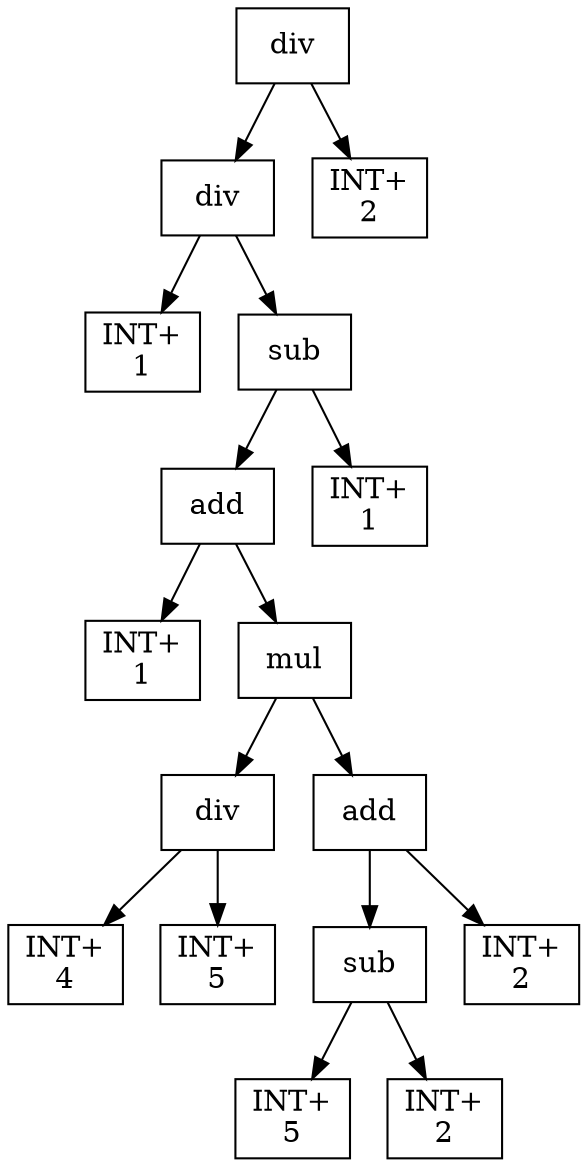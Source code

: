 digraph expr {
  node [shape=box];
  n1 [label="div"];
  n2 [label="div"];
  n3 [label="INT+\n1"];
  n4 [label="sub"];
  n5 [label="add"];
  n6 [label="INT+\n1"];
  n7 [label="mul"];
  n8 [label="div"];
  n9 [label="INT+\n4"];
  n10 [label="INT+\n5"];
  n8 -> n9;
  n8 -> n10;
  n11 [label="add"];
  n12 [label="sub"];
  n13 [label="INT+\n5"];
  n14 [label="INT+\n2"];
  n12 -> n13;
  n12 -> n14;
  n15 [label="INT+\n2"];
  n11 -> n12;
  n11 -> n15;
  n7 -> n8;
  n7 -> n11;
  n5 -> n6;
  n5 -> n7;
  n16 [label="INT+\n1"];
  n4 -> n5;
  n4 -> n16;
  n2 -> n3;
  n2 -> n4;
  n17 [label="INT+\n2"];
  n1 -> n2;
  n1 -> n17;
}
